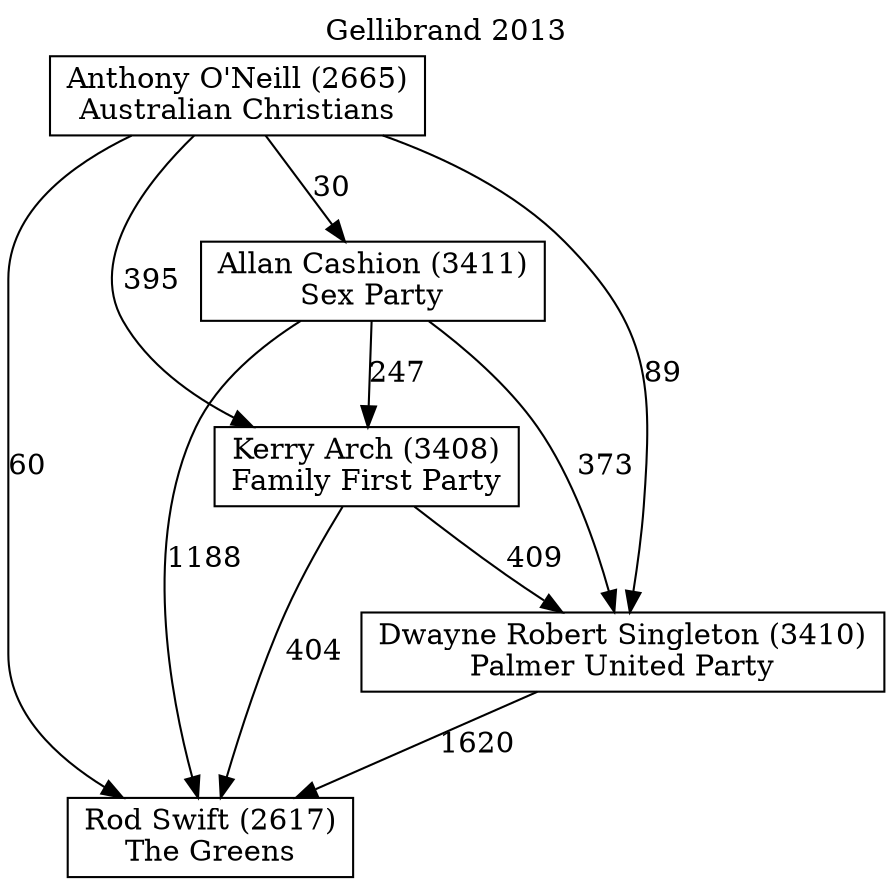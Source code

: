// House preference flow
digraph "Rod Swift (2617)_Gellibrand_2013" {
	graph [label="Gellibrand 2013" labelloc=t mclimit=10]
	node [shape=box]
	"Allan Cashion (3411)" [label="Allan Cashion (3411)
Sex Party"]
	"Anthony O'Neill (2665)" [label="Anthony O'Neill (2665)
Australian Christians"]
	"Dwayne Robert Singleton (3410)" [label="Dwayne Robert Singleton (3410)
Palmer United Party"]
	"Kerry Arch (3408)" [label="Kerry Arch (3408)
Family First Party"]
	"Rod Swift (2617)" [label="Rod Swift (2617)
The Greens"]
	"Allan Cashion (3411)" -> "Dwayne Robert Singleton (3410)" [label=373]
	"Allan Cashion (3411)" -> "Kerry Arch (3408)" [label=247]
	"Allan Cashion (3411)" -> "Rod Swift (2617)" [label=1188]
	"Anthony O'Neill (2665)" -> "Allan Cashion (3411)" [label=30]
	"Anthony O'Neill (2665)" -> "Dwayne Robert Singleton (3410)" [label=89]
	"Anthony O'Neill (2665)" -> "Kerry Arch (3408)" [label=395]
	"Anthony O'Neill (2665)" -> "Rod Swift (2617)" [label=60]
	"Dwayne Robert Singleton (3410)" -> "Rod Swift (2617)" [label=1620]
	"Kerry Arch (3408)" -> "Dwayne Robert Singleton (3410)" [label=409]
	"Kerry Arch (3408)" -> "Rod Swift (2617)" [label=404]
}
